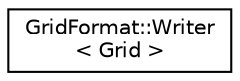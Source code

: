 digraph "Graphical Class Hierarchy"
{
 // LATEX_PDF_SIZE
  edge [fontname="Helvetica",fontsize="10",labelfontname="Helvetica",labelfontsize="10"];
  node [fontname="Helvetica",fontsize="10",shape=record];
  rankdir="LR";
  Node0 [label="GridFormat::Writer\l\< Grid \>",height=0.2,width=0.4,color="black", fillcolor="white", style="filled",URL="$classGridFormat_1_1Writer.html",tooltip="Interface to the writers for all supported file formats. Depending on the chosen format,..."];
}
